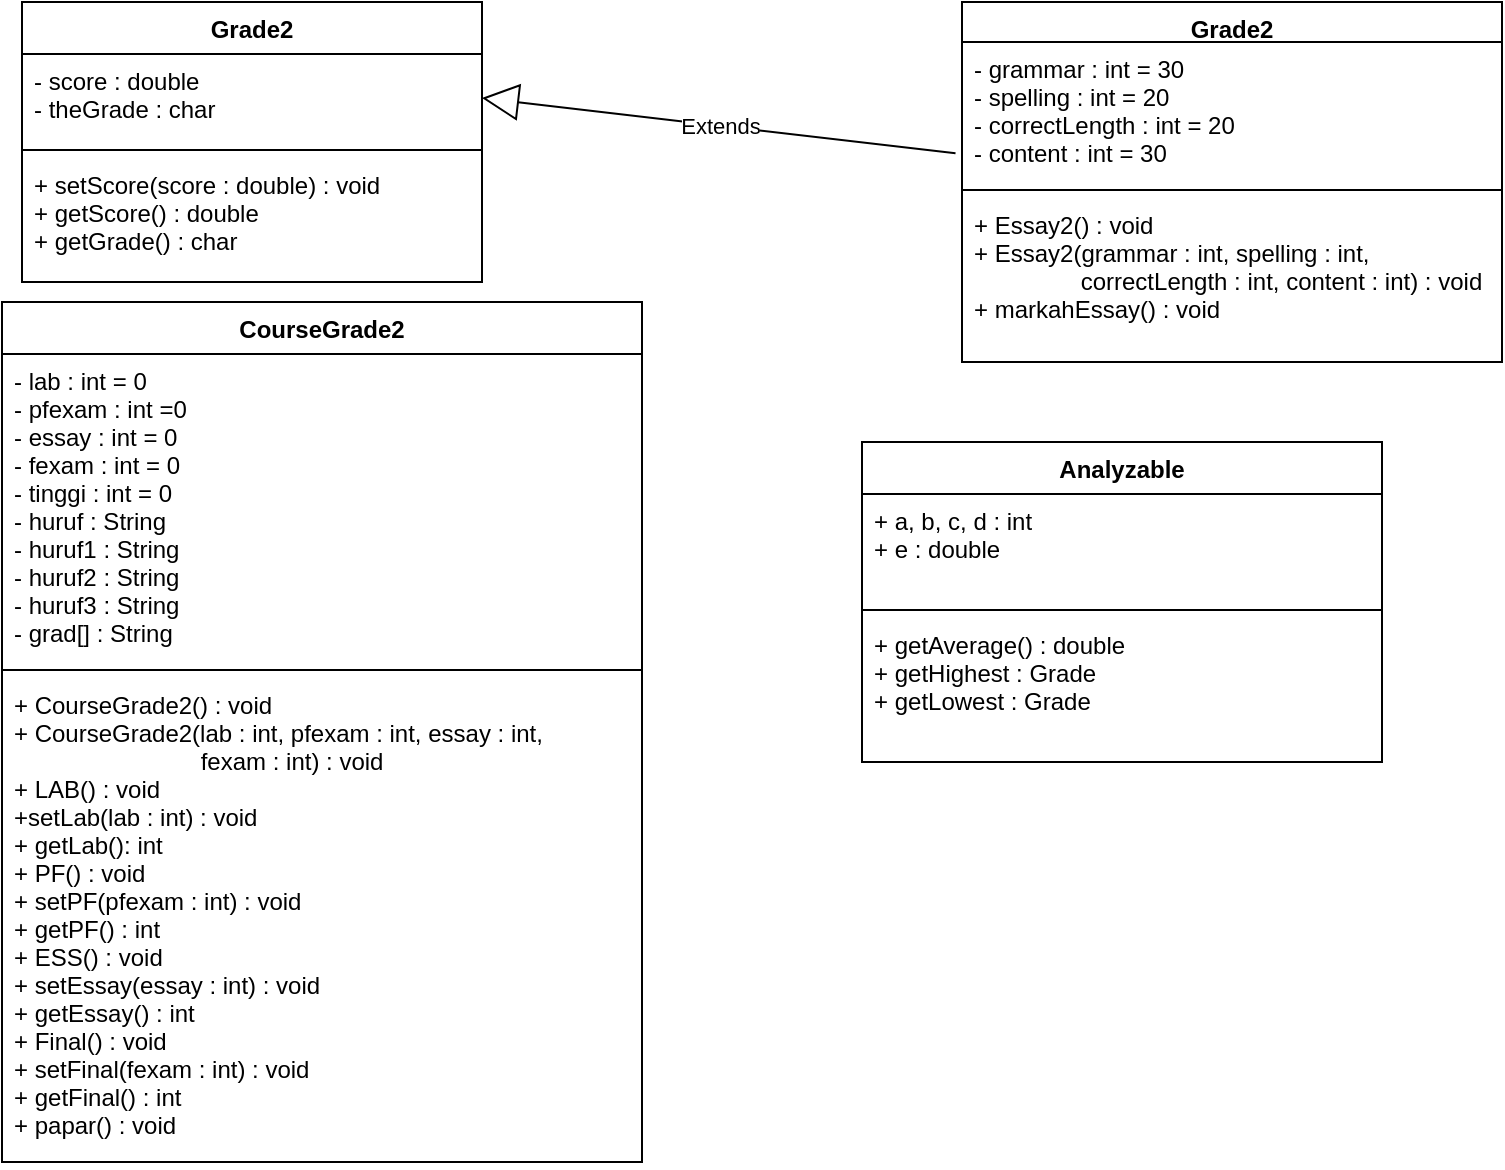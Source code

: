 <mxfile version="13.10.4" type="github"><diagram id="ZqVWtYqu4Vr4dcfcPUDv" name="Page-1"><mxGraphModel dx="868" dy="482" grid="1" gridSize="10" guides="1" tooltips="1" connect="1" arrows="1" fold="1" page="1" pageScale="1" pageWidth="850" pageHeight="1100" math="0" shadow="0"><root><mxCell id="0"/><mxCell id="1" parent="0"/><mxCell id="tmtPu0LmMI30r1_idLod-1" value="Grade2" style="swimlane;fontStyle=1;align=center;verticalAlign=top;childLayout=stackLayout;horizontal=1;startSize=26;horizontalStack=0;resizeParent=1;resizeParentMax=0;resizeLast=0;collapsible=1;marginBottom=0;" parent="1" vertex="1"><mxGeometry x="40" y="20" width="230" height="140" as="geometry"/></mxCell><mxCell id="tmtPu0LmMI30r1_idLod-2" value="- score : double&#10;- theGrade : char&#10;" style="text;strokeColor=none;fillColor=none;align=left;verticalAlign=top;spacingLeft=4;spacingRight=4;overflow=hidden;rotatable=0;points=[[0,0.5],[1,0.5]];portConstraint=eastwest;" parent="tmtPu0LmMI30r1_idLod-1" vertex="1"><mxGeometry y="26" width="230" height="44" as="geometry"/></mxCell><mxCell id="tmtPu0LmMI30r1_idLod-3" value="" style="line;strokeWidth=1;fillColor=none;align=left;verticalAlign=middle;spacingTop=-1;spacingLeft=3;spacingRight=3;rotatable=0;labelPosition=right;points=[];portConstraint=eastwest;" parent="tmtPu0LmMI30r1_idLod-1" vertex="1"><mxGeometry y="70" width="230" height="8" as="geometry"/></mxCell><mxCell id="tmtPu0LmMI30r1_idLod-4" value="+ setScore(score : double) : void&#10;+ getScore() : double&#10;+ getGrade() : char" style="text;strokeColor=none;fillColor=none;align=left;verticalAlign=top;spacingLeft=4;spacingRight=4;overflow=hidden;rotatable=0;points=[[0,0.5],[1,0.5]];portConstraint=eastwest;" parent="tmtPu0LmMI30r1_idLod-1" vertex="1"><mxGeometry y="78" width="230" height="62" as="geometry"/></mxCell><mxCell id="tmtPu0LmMI30r1_idLod-5" value="Grade2" style="swimlane;fontStyle=1;align=center;verticalAlign=top;childLayout=stackLayout;horizontal=1;startSize=20;horizontalStack=0;resizeParent=1;resizeParentMax=0;resizeLast=0;collapsible=1;marginBottom=0;" parent="1" vertex="1"><mxGeometry x="510" y="20" width="270" height="180" as="geometry"/></mxCell><mxCell id="tmtPu0LmMI30r1_idLod-6" value="- grammar : int = 30&#10;- spelling : int = 20&#10;- correctLength : int = 20&#10;- content : int = 30" style="text;strokeColor=none;fillColor=none;align=left;verticalAlign=top;spacingLeft=4;spacingRight=4;overflow=hidden;rotatable=0;points=[[0,0.5],[1,0.5]];portConstraint=eastwest;" parent="tmtPu0LmMI30r1_idLod-5" vertex="1"><mxGeometry y="20" width="270" height="70" as="geometry"/></mxCell><mxCell id="tmtPu0LmMI30r1_idLod-7" value="" style="line;strokeWidth=1;fillColor=none;align=left;verticalAlign=middle;spacingTop=-1;spacingLeft=3;spacingRight=3;rotatable=0;labelPosition=right;points=[];portConstraint=eastwest;" parent="tmtPu0LmMI30r1_idLod-5" vertex="1"><mxGeometry y="90" width="270" height="8" as="geometry"/></mxCell><mxCell id="tmtPu0LmMI30r1_idLod-8" value="+ Essay2() : void&#10;+ Essay2(grammar : int, spelling : int, &#10;                correctLength : int, content : int) : void&#10;+ markahEssay() : void" style="text;strokeColor=none;fillColor=none;align=left;verticalAlign=top;spacingLeft=4;spacingRight=4;overflow=hidden;rotatable=0;points=[[0,0.5],[1,0.5]];portConstraint=eastwest;" parent="tmtPu0LmMI30r1_idLod-5" vertex="1"><mxGeometry y="98" width="270" height="82" as="geometry"/></mxCell><mxCell id="tmtPu0LmMI30r1_idLod-14" value="CourseGrade2" style="swimlane;fontStyle=1;align=center;verticalAlign=top;childLayout=stackLayout;horizontal=1;startSize=26;horizontalStack=0;resizeParent=1;resizeParentMax=0;resizeLast=0;collapsible=1;marginBottom=0;" parent="1" vertex="1"><mxGeometry x="30" y="170" width="320" height="430" as="geometry"/></mxCell><mxCell id="tmtPu0LmMI30r1_idLod-15" value="- lab : int = 0&#10;- pfexam : int =0&#10;- essay : int = 0&#10;- fexam : int = 0&#10;- tinggi : int = 0&#10;- huruf : String&#10;- huruf1 : String&#10;- huruf2 : String&#10;- huruf3 : String&#10;- grad[] : String " style="text;strokeColor=none;fillColor=none;align=left;verticalAlign=top;spacingLeft=4;spacingRight=4;overflow=hidden;rotatable=0;points=[[0,0.5],[1,0.5]];portConstraint=eastwest;" parent="tmtPu0LmMI30r1_idLod-14" vertex="1"><mxGeometry y="26" width="320" height="154" as="geometry"/></mxCell><mxCell id="tmtPu0LmMI30r1_idLod-16" value="" style="line;strokeWidth=1;fillColor=none;align=left;verticalAlign=middle;spacingTop=-1;spacingLeft=3;spacingRight=3;rotatable=0;labelPosition=right;points=[];portConstraint=eastwest;" parent="tmtPu0LmMI30r1_idLod-14" vertex="1"><mxGeometry y="180" width="320" height="8" as="geometry"/></mxCell><mxCell id="tmtPu0LmMI30r1_idLod-17" value="+ CourseGrade2() : void&#10;+ CourseGrade2(lab : int, pfexam : int, essay : int,&#10;                            fexam : int) : void&#10;+ LAB() : void&#10;+setLab(lab : int) : void&#10;+ getLab(): int&#10;+ PF() : void&#10;+ setPF(pfexam : int) : void&#10;+ getPF() : int&#10;+ ESS() : void&#10;+ setEssay(essay : int) : void&#10;+ getEssay() : int&#10;+ Final() : void&#10;+ setFinal(fexam : int) : void&#10;+ getFinal() : int&#10;+ papar() : void&#10;" style="text;strokeColor=none;fillColor=none;align=left;verticalAlign=top;spacingLeft=4;spacingRight=4;overflow=hidden;rotatable=0;points=[[0,0.5],[1,0.5]];portConstraint=eastwest;" parent="tmtPu0LmMI30r1_idLod-14" vertex="1"><mxGeometry y="188" width="320" height="242" as="geometry"/></mxCell><mxCell id="tmtPu0LmMI30r1_idLod-18" value="Extends" style="endArrow=block;endSize=16;endFill=0;html=1;entryX=1;entryY=0.5;entryDx=0;entryDy=0;exitX=-0.012;exitY=0.795;exitDx=0;exitDy=0;exitPerimeter=0;" parent="1" source="tmtPu0LmMI30r1_idLod-6" target="tmtPu0LmMI30r1_idLod-2" edge="1"><mxGeometry width="160" relative="1" as="geometry"><mxPoint x="350" y="150" as="sourcePoint"/><mxPoint x="500" y="250" as="targetPoint"/></mxGeometry></mxCell><mxCell id="03B33z87XAqY-wL28yXn-2" value="Analyzable" style="swimlane;fontStyle=1;align=center;verticalAlign=top;childLayout=stackLayout;horizontal=1;startSize=26;horizontalStack=0;resizeParent=1;resizeParentMax=0;resizeLast=0;collapsible=1;marginBottom=0;" parent="1" vertex="1"><mxGeometry x="460" y="240" width="260" height="160" as="geometry"/></mxCell><mxCell id="03B33z87XAqY-wL28yXn-3" value="+ a, b, c, d : int&#10;+ e : double" style="text;strokeColor=none;fillColor=none;align=left;verticalAlign=top;spacingLeft=4;spacingRight=4;overflow=hidden;rotatable=0;points=[[0,0.5],[1,0.5]];portConstraint=eastwest;" parent="03B33z87XAqY-wL28yXn-2" vertex="1"><mxGeometry y="26" width="260" height="54" as="geometry"/></mxCell><mxCell id="03B33z87XAqY-wL28yXn-4" value="" style="line;strokeWidth=1;fillColor=none;align=left;verticalAlign=middle;spacingTop=-1;spacingLeft=3;spacingRight=3;rotatable=0;labelPosition=right;points=[];portConstraint=eastwest;" parent="03B33z87XAqY-wL28yXn-2" vertex="1"><mxGeometry y="80" width="260" height="8" as="geometry"/></mxCell><mxCell id="03B33z87XAqY-wL28yXn-5" value="+ getAverage() : double&#10;+ getHighest : Grade&#10;+ getLowest : Grade" style="text;strokeColor=none;fillColor=none;align=left;verticalAlign=top;spacingLeft=4;spacingRight=4;overflow=hidden;rotatable=0;points=[[0,0.5],[1,0.5]];portConstraint=eastwest;" parent="03B33z87XAqY-wL28yXn-2" vertex="1"><mxGeometry y="88" width="260" height="72" as="geometry"/></mxCell></root></mxGraphModel></diagram></mxfile>